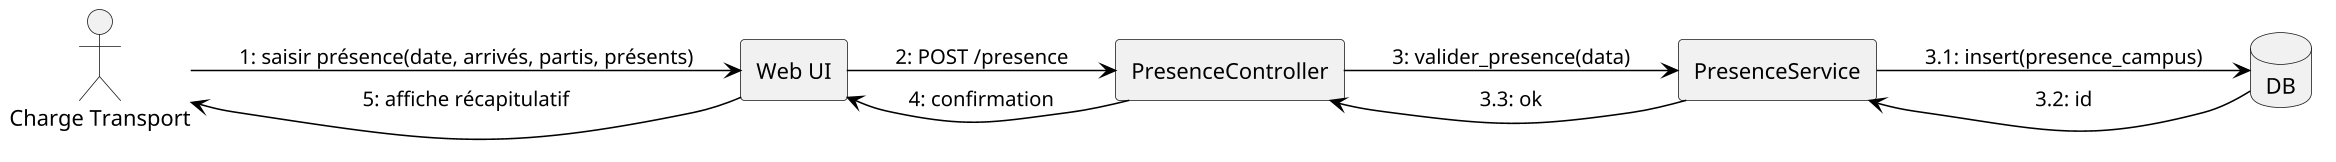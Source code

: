 @startuml Communication_Presence_Campus
skinparam defaultFontName Arial
skinparam shadowing false
skinparam dpi 150
left to right direction

actor "Charge Transport" as CT
rectangle "Web UI" as UI
rectangle "PresenceController" as PreC
rectangle "PresenceService" as PreS
database "DB" as DB

CT -[#black]-> UI : 1: saisir présence(date, arrivés, partis, présents)
UI -[#black]-> PreC : 2: POST /presence
PreC -[#black]-> PreS : 3: valider_presence(data)
PreS -[#black]-> DB : 3.1: insert(presence_campus)
DB -[#black]-> PreS : 3.2: id
PreS -[#black]-> PreC : 3.3: ok
PreC -[#black]-> UI : 4: confirmation
UI -[#black]-> CT : 5: affiche récapitulatif

@enduml
